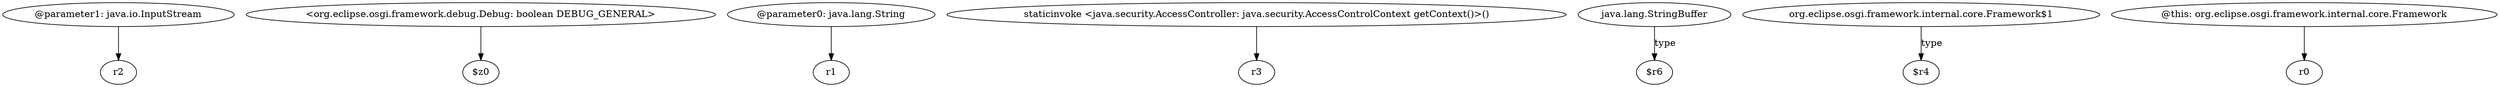 digraph g {
0[label="@parameter1: java.io.InputStream"]
1[label="r2"]
0->1[label=""]
2[label="<org.eclipse.osgi.framework.debug.Debug: boolean DEBUG_GENERAL>"]
3[label="$z0"]
2->3[label=""]
4[label="@parameter0: java.lang.String"]
5[label="r1"]
4->5[label=""]
6[label="staticinvoke <java.security.AccessController: java.security.AccessControlContext getContext()>()"]
7[label="r3"]
6->7[label=""]
8[label="java.lang.StringBuffer"]
9[label="$r6"]
8->9[label="type"]
10[label="org.eclipse.osgi.framework.internal.core.Framework$1"]
11[label="$r4"]
10->11[label="type"]
12[label="@this: org.eclipse.osgi.framework.internal.core.Framework"]
13[label="r0"]
12->13[label=""]
}